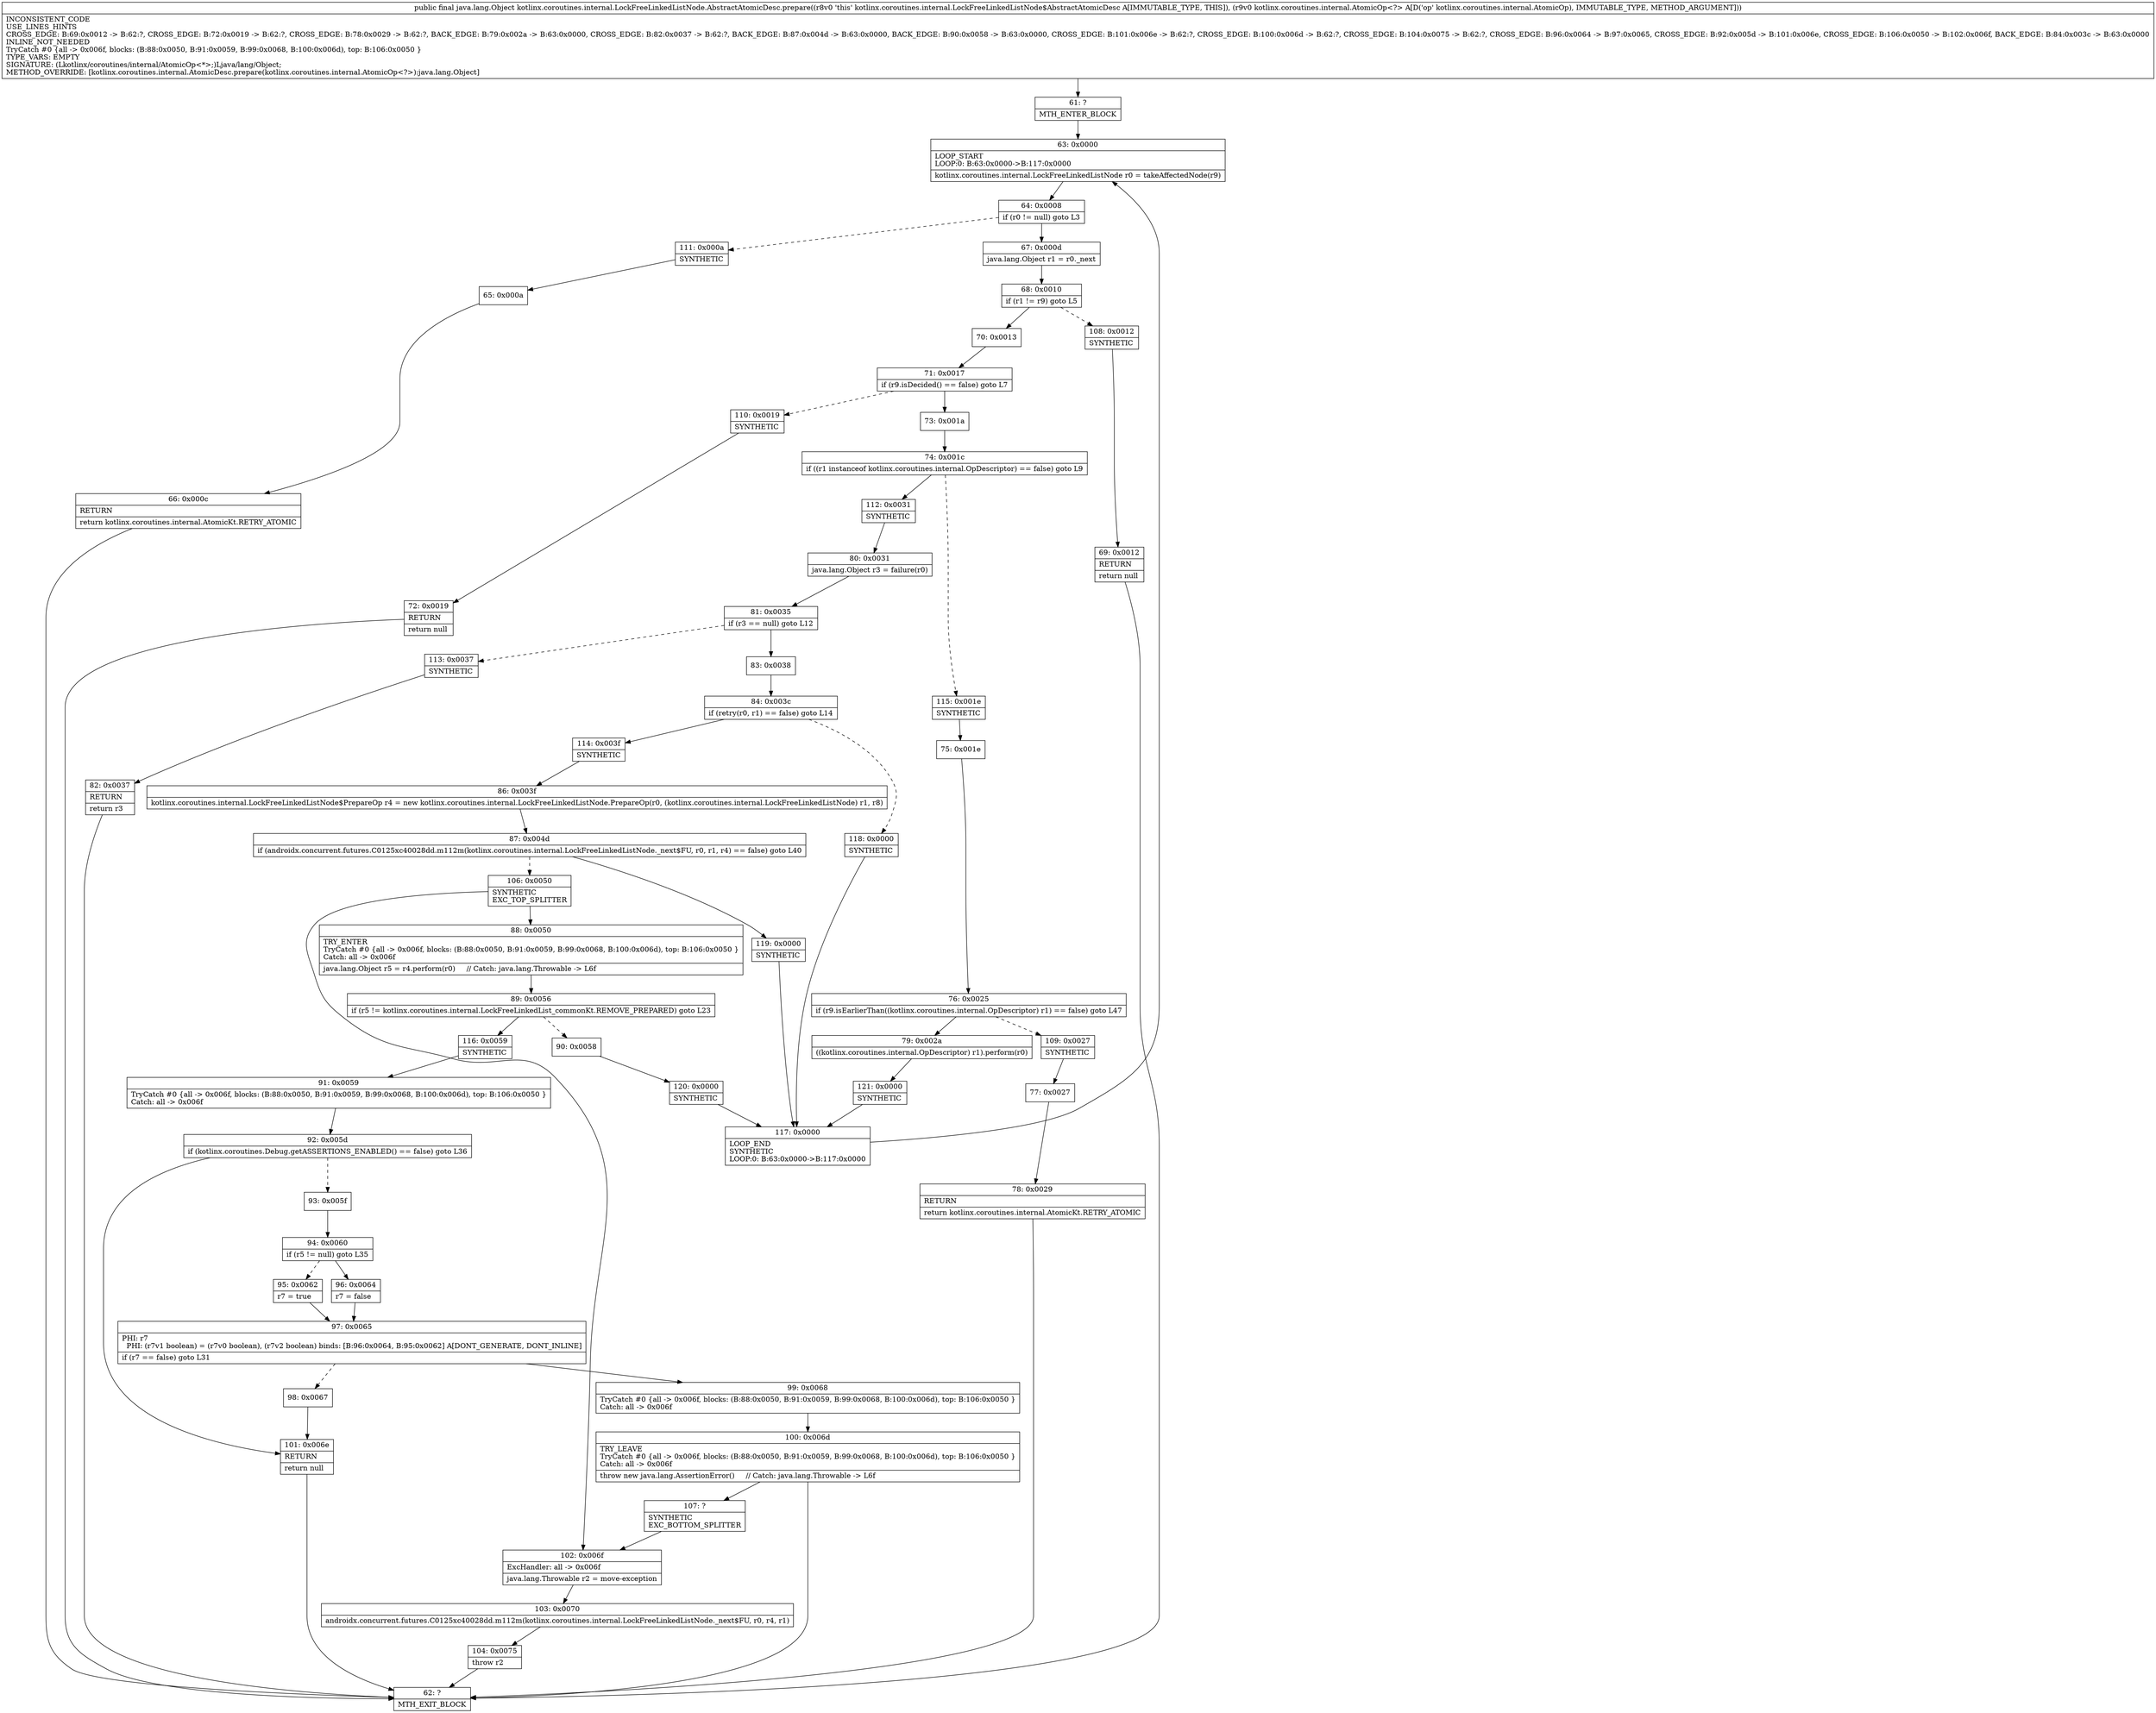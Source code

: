 digraph "CFG forkotlinx.coroutines.internal.LockFreeLinkedListNode.AbstractAtomicDesc.prepare(Lkotlinx\/coroutines\/internal\/AtomicOp;)Ljava\/lang\/Object;" {
Node_61 [shape=record,label="{61\:\ ?|MTH_ENTER_BLOCK\l}"];
Node_63 [shape=record,label="{63\:\ 0x0000|LOOP_START\lLOOP:0: B:63:0x0000\-\>B:117:0x0000\l|kotlinx.coroutines.internal.LockFreeLinkedListNode r0 = takeAffectedNode(r9)\l}"];
Node_64 [shape=record,label="{64\:\ 0x0008|if (r0 != null) goto L3\l}"];
Node_67 [shape=record,label="{67\:\ 0x000d|java.lang.Object r1 = r0._next\l}"];
Node_68 [shape=record,label="{68\:\ 0x0010|if (r1 != r9) goto L5\l}"];
Node_70 [shape=record,label="{70\:\ 0x0013}"];
Node_71 [shape=record,label="{71\:\ 0x0017|if (r9.isDecided() == false) goto L7\l}"];
Node_73 [shape=record,label="{73\:\ 0x001a}"];
Node_74 [shape=record,label="{74\:\ 0x001c|if ((r1 instanceof kotlinx.coroutines.internal.OpDescriptor) == false) goto L9\l}"];
Node_112 [shape=record,label="{112\:\ 0x0031|SYNTHETIC\l}"];
Node_80 [shape=record,label="{80\:\ 0x0031|java.lang.Object r3 = failure(r0)\l}"];
Node_81 [shape=record,label="{81\:\ 0x0035|if (r3 == null) goto L12\l}"];
Node_83 [shape=record,label="{83\:\ 0x0038}"];
Node_84 [shape=record,label="{84\:\ 0x003c|if (retry(r0, r1) == false) goto L14\l}"];
Node_114 [shape=record,label="{114\:\ 0x003f|SYNTHETIC\l}"];
Node_86 [shape=record,label="{86\:\ 0x003f|kotlinx.coroutines.internal.LockFreeLinkedListNode$PrepareOp r4 = new kotlinx.coroutines.internal.LockFreeLinkedListNode.PrepareOp(r0, (kotlinx.coroutines.internal.LockFreeLinkedListNode) r1, r8)\l}"];
Node_87 [shape=record,label="{87\:\ 0x004d|if (androidx.concurrent.futures.C0125xc40028dd.m112m(kotlinx.coroutines.internal.LockFreeLinkedListNode._next$FU, r0, r1, r4) == false) goto L40\l}"];
Node_106 [shape=record,label="{106\:\ 0x0050|SYNTHETIC\lEXC_TOP_SPLITTER\l}"];
Node_88 [shape=record,label="{88\:\ 0x0050|TRY_ENTER\lTryCatch #0 \{all \-\> 0x006f, blocks: (B:88:0x0050, B:91:0x0059, B:99:0x0068, B:100:0x006d), top: B:106:0x0050 \}\lCatch: all \-\> 0x006f\l|java.lang.Object r5 = r4.perform(r0)     \/\/ Catch: java.lang.Throwable \-\> L6f\l}"];
Node_89 [shape=record,label="{89\:\ 0x0056|if (r5 != kotlinx.coroutines.internal.LockFreeLinkedList_commonKt.REMOVE_PREPARED) goto L23\l}"];
Node_90 [shape=record,label="{90\:\ 0x0058}"];
Node_120 [shape=record,label="{120\:\ 0x0000|SYNTHETIC\l}"];
Node_117 [shape=record,label="{117\:\ 0x0000|LOOP_END\lSYNTHETIC\lLOOP:0: B:63:0x0000\-\>B:117:0x0000\l}"];
Node_116 [shape=record,label="{116\:\ 0x0059|SYNTHETIC\l}"];
Node_91 [shape=record,label="{91\:\ 0x0059|TryCatch #0 \{all \-\> 0x006f, blocks: (B:88:0x0050, B:91:0x0059, B:99:0x0068, B:100:0x006d), top: B:106:0x0050 \}\lCatch: all \-\> 0x006f\l}"];
Node_92 [shape=record,label="{92\:\ 0x005d|if (kotlinx.coroutines.Debug.getASSERTIONS_ENABLED() == false) goto L36\l}"];
Node_93 [shape=record,label="{93\:\ 0x005f}"];
Node_94 [shape=record,label="{94\:\ 0x0060|if (r5 != null) goto L35\l}"];
Node_95 [shape=record,label="{95\:\ 0x0062|r7 = true\l}"];
Node_97 [shape=record,label="{97\:\ 0x0065|PHI: r7 \l  PHI: (r7v1 boolean) = (r7v0 boolean), (r7v2 boolean) binds: [B:96:0x0064, B:95:0x0062] A[DONT_GENERATE, DONT_INLINE]\l|if (r7 == false) goto L31\l}"];
Node_98 [shape=record,label="{98\:\ 0x0067}"];
Node_99 [shape=record,label="{99\:\ 0x0068|TryCatch #0 \{all \-\> 0x006f, blocks: (B:88:0x0050, B:91:0x0059, B:99:0x0068, B:100:0x006d), top: B:106:0x0050 \}\lCatch: all \-\> 0x006f\l}"];
Node_100 [shape=record,label="{100\:\ 0x006d|TRY_LEAVE\lTryCatch #0 \{all \-\> 0x006f, blocks: (B:88:0x0050, B:91:0x0059, B:99:0x0068, B:100:0x006d), top: B:106:0x0050 \}\lCatch: all \-\> 0x006f\l|throw new java.lang.AssertionError()     \/\/ Catch: java.lang.Throwable \-\> L6f\l}"];
Node_62 [shape=record,label="{62\:\ ?|MTH_EXIT_BLOCK\l}"];
Node_107 [shape=record,label="{107\:\ ?|SYNTHETIC\lEXC_BOTTOM_SPLITTER\l}"];
Node_96 [shape=record,label="{96\:\ 0x0064|r7 = false\l}"];
Node_101 [shape=record,label="{101\:\ 0x006e|RETURN\l|return null\l}"];
Node_102 [shape=record,label="{102\:\ 0x006f|ExcHandler: all \-\> 0x006f\l|java.lang.Throwable r2 = move\-exception\l}"];
Node_103 [shape=record,label="{103\:\ 0x0070|androidx.concurrent.futures.C0125xc40028dd.m112m(kotlinx.coroutines.internal.LockFreeLinkedListNode._next$FU, r0, r4, r1)\l}"];
Node_104 [shape=record,label="{104\:\ 0x0075|throw r2\l}"];
Node_119 [shape=record,label="{119\:\ 0x0000|SYNTHETIC\l}"];
Node_118 [shape=record,label="{118\:\ 0x0000|SYNTHETIC\l}"];
Node_113 [shape=record,label="{113\:\ 0x0037|SYNTHETIC\l}"];
Node_82 [shape=record,label="{82\:\ 0x0037|RETURN\l|return r3\l}"];
Node_115 [shape=record,label="{115\:\ 0x001e|SYNTHETIC\l}"];
Node_75 [shape=record,label="{75\:\ 0x001e}"];
Node_76 [shape=record,label="{76\:\ 0x0025|if (r9.isEarlierThan((kotlinx.coroutines.internal.OpDescriptor) r1) == false) goto L47\l}"];
Node_79 [shape=record,label="{79\:\ 0x002a|((kotlinx.coroutines.internal.OpDescriptor) r1).perform(r0)\l}"];
Node_121 [shape=record,label="{121\:\ 0x0000|SYNTHETIC\l}"];
Node_109 [shape=record,label="{109\:\ 0x0027|SYNTHETIC\l}"];
Node_77 [shape=record,label="{77\:\ 0x0027}"];
Node_78 [shape=record,label="{78\:\ 0x0029|RETURN\l|return kotlinx.coroutines.internal.AtomicKt.RETRY_ATOMIC\l}"];
Node_110 [shape=record,label="{110\:\ 0x0019|SYNTHETIC\l}"];
Node_72 [shape=record,label="{72\:\ 0x0019|RETURN\l|return null\l}"];
Node_108 [shape=record,label="{108\:\ 0x0012|SYNTHETIC\l}"];
Node_69 [shape=record,label="{69\:\ 0x0012|RETURN\l|return null\l}"];
Node_111 [shape=record,label="{111\:\ 0x000a|SYNTHETIC\l}"];
Node_65 [shape=record,label="{65\:\ 0x000a}"];
Node_66 [shape=record,label="{66\:\ 0x000c|RETURN\l|return kotlinx.coroutines.internal.AtomicKt.RETRY_ATOMIC\l}"];
MethodNode[shape=record,label="{public final java.lang.Object kotlinx.coroutines.internal.LockFreeLinkedListNode.AbstractAtomicDesc.prepare((r8v0 'this' kotlinx.coroutines.internal.LockFreeLinkedListNode$AbstractAtomicDesc A[IMMUTABLE_TYPE, THIS]), (r9v0 kotlinx.coroutines.internal.AtomicOp\<?\> A[D('op' kotlinx.coroutines.internal.AtomicOp), IMMUTABLE_TYPE, METHOD_ARGUMENT]))  | INCONSISTENT_CODE\lUSE_LINES_HINTS\lCROSS_EDGE: B:69:0x0012 \-\> B:62:?, CROSS_EDGE: B:72:0x0019 \-\> B:62:?, CROSS_EDGE: B:78:0x0029 \-\> B:62:?, BACK_EDGE: B:79:0x002a \-\> B:63:0x0000, CROSS_EDGE: B:82:0x0037 \-\> B:62:?, BACK_EDGE: B:87:0x004d \-\> B:63:0x0000, BACK_EDGE: B:90:0x0058 \-\> B:63:0x0000, CROSS_EDGE: B:101:0x006e \-\> B:62:?, CROSS_EDGE: B:100:0x006d \-\> B:62:?, CROSS_EDGE: B:104:0x0075 \-\> B:62:?, CROSS_EDGE: B:96:0x0064 \-\> B:97:0x0065, CROSS_EDGE: B:92:0x005d \-\> B:101:0x006e, CROSS_EDGE: B:106:0x0050 \-\> B:102:0x006f, BACK_EDGE: B:84:0x003c \-\> B:63:0x0000\lINLINE_NOT_NEEDED\lTryCatch #0 \{all \-\> 0x006f, blocks: (B:88:0x0050, B:91:0x0059, B:99:0x0068, B:100:0x006d), top: B:106:0x0050 \}\lTYPE_VARS: EMPTY\lSIGNATURE: (Lkotlinx\/coroutines\/internal\/AtomicOp\<*\>;)Ljava\/lang\/Object;\lMETHOD_OVERRIDE: [kotlinx.coroutines.internal.AtomicDesc.prepare(kotlinx.coroutines.internal.AtomicOp\<?\>):java.lang.Object]\l}"];
MethodNode -> Node_61;Node_61 -> Node_63;
Node_63 -> Node_64;
Node_64 -> Node_67;
Node_64 -> Node_111[style=dashed];
Node_67 -> Node_68;
Node_68 -> Node_70;
Node_68 -> Node_108[style=dashed];
Node_70 -> Node_71;
Node_71 -> Node_73;
Node_71 -> Node_110[style=dashed];
Node_73 -> Node_74;
Node_74 -> Node_112;
Node_74 -> Node_115[style=dashed];
Node_112 -> Node_80;
Node_80 -> Node_81;
Node_81 -> Node_83;
Node_81 -> Node_113[style=dashed];
Node_83 -> Node_84;
Node_84 -> Node_114;
Node_84 -> Node_118[style=dashed];
Node_114 -> Node_86;
Node_86 -> Node_87;
Node_87 -> Node_106[style=dashed];
Node_87 -> Node_119;
Node_106 -> Node_88;
Node_106 -> Node_102;
Node_88 -> Node_89;
Node_89 -> Node_90[style=dashed];
Node_89 -> Node_116;
Node_90 -> Node_120;
Node_120 -> Node_117;
Node_117 -> Node_63;
Node_116 -> Node_91;
Node_91 -> Node_92;
Node_92 -> Node_93[style=dashed];
Node_92 -> Node_101;
Node_93 -> Node_94;
Node_94 -> Node_95[style=dashed];
Node_94 -> Node_96;
Node_95 -> Node_97;
Node_97 -> Node_98[style=dashed];
Node_97 -> Node_99;
Node_98 -> Node_101;
Node_99 -> Node_100;
Node_100 -> Node_62;
Node_100 -> Node_107;
Node_107 -> Node_102;
Node_96 -> Node_97;
Node_101 -> Node_62;
Node_102 -> Node_103;
Node_103 -> Node_104;
Node_104 -> Node_62;
Node_119 -> Node_117;
Node_118 -> Node_117;
Node_113 -> Node_82;
Node_82 -> Node_62;
Node_115 -> Node_75;
Node_75 -> Node_76;
Node_76 -> Node_79;
Node_76 -> Node_109[style=dashed];
Node_79 -> Node_121;
Node_121 -> Node_117;
Node_109 -> Node_77;
Node_77 -> Node_78;
Node_78 -> Node_62;
Node_110 -> Node_72;
Node_72 -> Node_62;
Node_108 -> Node_69;
Node_69 -> Node_62;
Node_111 -> Node_65;
Node_65 -> Node_66;
Node_66 -> Node_62;
}


